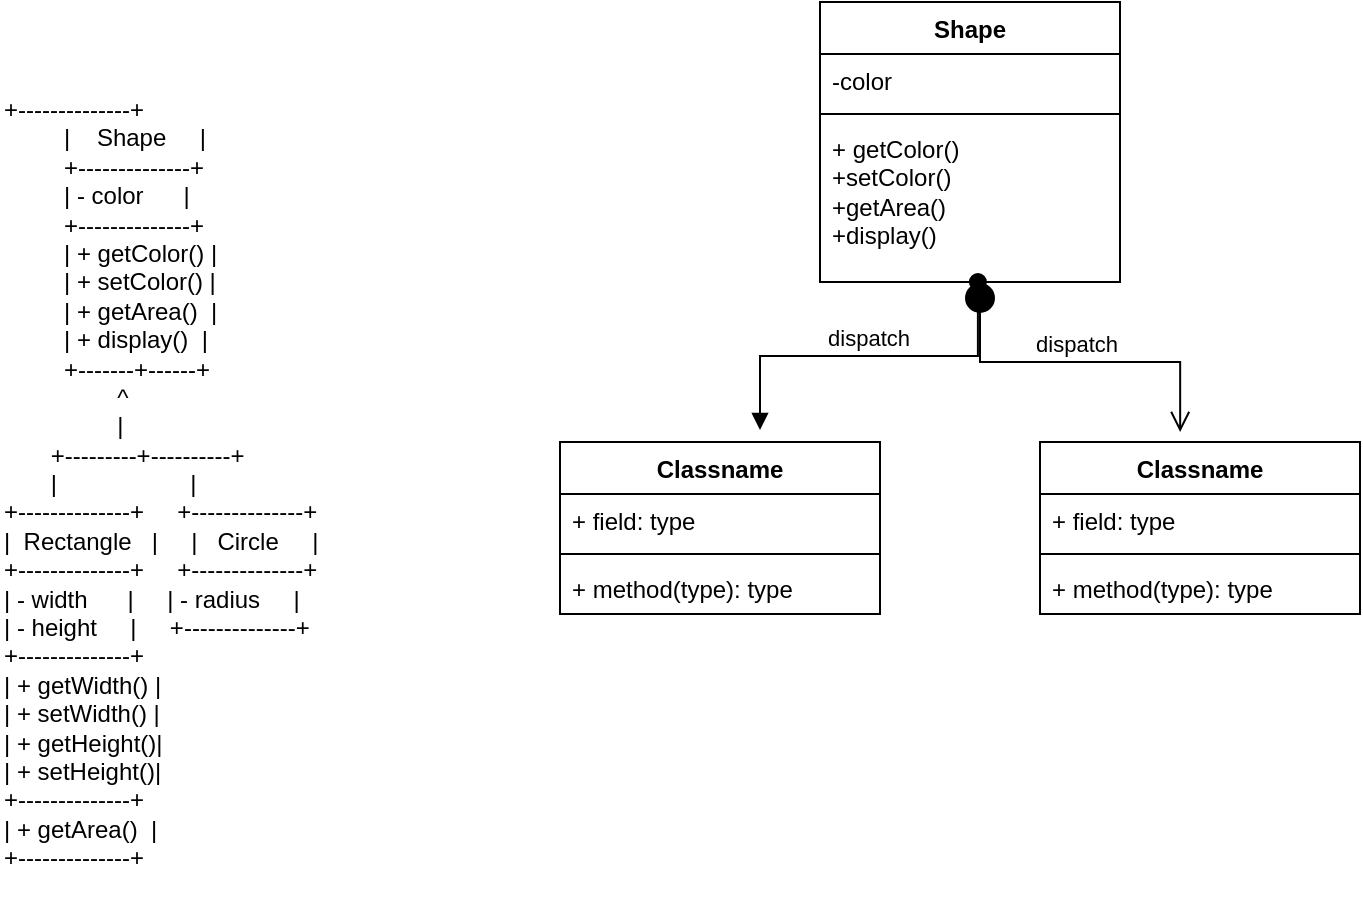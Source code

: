 <mxfile version="21.5.0" type="device">
  <diagram name="Page-1" id="e7e014a7-5840-1c2e-5031-d8a46d1fe8dd">
    <mxGraphModel dx="880" dy="490" grid="1" gridSize="10" guides="1" tooltips="1" connect="1" arrows="1" fold="1" page="1" pageScale="1" pageWidth="1169" pageHeight="826" background="none" math="0" shadow="0">
      <root>
        <mxCell id="0" />
        <mxCell id="1" parent="0" />
        <mxCell id="RVap1r_SqkoEtJULKxom-47" value="Shape" style="swimlane;fontStyle=1;align=center;verticalAlign=top;childLayout=stackLayout;horizontal=1;startSize=26;horizontalStack=0;resizeParent=1;resizeParentMax=0;resizeLast=0;collapsible=1;marginBottom=0;whiteSpace=wrap;html=1;" vertex="1" parent="1">
          <mxGeometry x="700" y="60" width="150" height="140" as="geometry" />
        </mxCell>
        <mxCell id="RVap1r_SqkoEtJULKxom-48" value="-color" style="text;strokeColor=none;fillColor=none;align=left;verticalAlign=top;spacingLeft=4;spacingRight=4;overflow=hidden;rotatable=0;points=[[0,0.5],[1,0.5]];portConstraint=eastwest;whiteSpace=wrap;html=1;" vertex="1" parent="RVap1r_SqkoEtJULKxom-47">
          <mxGeometry y="26" width="150" height="26" as="geometry" />
        </mxCell>
        <mxCell id="RVap1r_SqkoEtJULKxom-49" value="" style="line;strokeWidth=1;fillColor=none;align=left;verticalAlign=middle;spacingTop=-1;spacingLeft=3;spacingRight=3;rotatable=0;labelPosition=right;points=[];portConstraint=eastwest;strokeColor=inherit;" vertex="1" parent="RVap1r_SqkoEtJULKxom-47">
          <mxGeometry y="52" width="150" height="8" as="geometry" />
        </mxCell>
        <mxCell id="RVap1r_SqkoEtJULKxom-50" value="+ getColor()&lt;br&gt;+setColor()&lt;br&gt;+getArea()&lt;br&gt;+display()" style="text;strokeColor=none;fillColor=none;align=left;verticalAlign=top;spacingLeft=4;spacingRight=4;overflow=hidden;rotatable=0;points=[[0,0.5],[1,0.5]];portConstraint=eastwest;whiteSpace=wrap;html=1;" vertex="1" parent="RVap1r_SqkoEtJULKxom-47">
          <mxGeometry y="60" width="150" height="80" as="geometry" />
        </mxCell>
        <mxCell id="RVap1r_SqkoEtJULKxom-51" value="+--------------+&#xa;         |    Shape     |&#xa;         +--------------+&#xa;         | - color      |&#xa;         +--------------+&#xa;         | + getColor() |&#xa;         | + setColor() |&#xa;         | + getArea()  |&#xa;         | + display()  |&#xa;         +-------+------+&#xa;                 ^&#xa;                 |&#xa;       +---------+----------+&#xa;       |                    |&#xa;+--------------+     +--------------+&#xa;|  Rectangle   |     |   Circle     |&#xa;+--------------+     +--------------+&#xa;| - width      |     | - radius     |&#xa;| - height     |     +--------------+&#xa;+--------------+&#xa;| + getWidth() |&#xa;| + setWidth() |&#xa;| + getHeight()|&#xa;| + setHeight()|&#xa;+--------------+&#xa;| + getArea()  |&#xa;+--------------+" style="text;whiteSpace=wrap;" vertex="1" parent="1">
          <mxGeometry x="290" y="100" width="190" height="410" as="geometry" />
        </mxCell>
        <mxCell id="RVap1r_SqkoEtJULKxom-52" value="Classname" style="swimlane;fontStyle=1;align=center;verticalAlign=top;childLayout=stackLayout;horizontal=1;startSize=26;horizontalStack=0;resizeParent=1;resizeParentMax=0;resizeLast=0;collapsible=1;marginBottom=0;whiteSpace=wrap;html=1;" vertex="1" parent="1">
          <mxGeometry x="570" y="280" width="160" height="86" as="geometry" />
        </mxCell>
        <mxCell id="RVap1r_SqkoEtJULKxom-53" value="+ field: type" style="text;strokeColor=none;fillColor=none;align=left;verticalAlign=top;spacingLeft=4;spacingRight=4;overflow=hidden;rotatable=0;points=[[0,0.5],[1,0.5]];portConstraint=eastwest;whiteSpace=wrap;html=1;" vertex="1" parent="RVap1r_SqkoEtJULKxom-52">
          <mxGeometry y="26" width="160" height="26" as="geometry" />
        </mxCell>
        <mxCell id="RVap1r_SqkoEtJULKxom-54" value="" style="line;strokeWidth=1;fillColor=none;align=left;verticalAlign=middle;spacingTop=-1;spacingLeft=3;spacingRight=3;rotatable=0;labelPosition=right;points=[];portConstraint=eastwest;strokeColor=inherit;" vertex="1" parent="RVap1r_SqkoEtJULKxom-52">
          <mxGeometry y="52" width="160" height="8" as="geometry" />
        </mxCell>
        <mxCell id="RVap1r_SqkoEtJULKxom-55" value="+ method(type): type" style="text;strokeColor=none;fillColor=none;align=left;verticalAlign=top;spacingLeft=4;spacingRight=4;overflow=hidden;rotatable=0;points=[[0,0.5],[1,0.5]];portConstraint=eastwest;whiteSpace=wrap;html=1;" vertex="1" parent="RVap1r_SqkoEtJULKxom-52">
          <mxGeometry y="60" width="160" height="26" as="geometry" />
        </mxCell>
        <mxCell id="RVap1r_SqkoEtJULKxom-56" value="Classname" style="swimlane;fontStyle=1;align=center;verticalAlign=top;childLayout=stackLayout;horizontal=1;startSize=26;horizontalStack=0;resizeParent=1;resizeParentMax=0;resizeLast=0;collapsible=1;marginBottom=0;whiteSpace=wrap;html=1;" vertex="1" parent="1">
          <mxGeometry x="810" y="280" width="160" height="86" as="geometry" />
        </mxCell>
        <mxCell id="RVap1r_SqkoEtJULKxom-57" value="+ field: type" style="text;strokeColor=none;fillColor=none;align=left;verticalAlign=top;spacingLeft=4;spacingRight=4;overflow=hidden;rotatable=0;points=[[0,0.5],[1,0.5]];portConstraint=eastwest;whiteSpace=wrap;html=1;" vertex="1" parent="RVap1r_SqkoEtJULKxom-56">
          <mxGeometry y="26" width="160" height="26" as="geometry" />
        </mxCell>
        <mxCell id="RVap1r_SqkoEtJULKxom-58" value="" style="line;strokeWidth=1;fillColor=none;align=left;verticalAlign=middle;spacingTop=-1;spacingLeft=3;spacingRight=3;rotatable=0;labelPosition=right;points=[];portConstraint=eastwest;strokeColor=inherit;" vertex="1" parent="RVap1r_SqkoEtJULKxom-56">
          <mxGeometry y="52" width="160" height="8" as="geometry" />
        </mxCell>
        <mxCell id="RVap1r_SqkoEtJULKxom-59" value="+ method(type): type" style="text;strokeColor=none;fillColor=none;align=left;verticalAlign=top;spacingLeft=4;spacingRight=4;overflow=hidden;rotatable=0;points=[[0,0.5],[1,0.5]];portConstraint=eastwest;whiteSpace=wrap;html=1;" vertex="1" parent="RVap1r_SqkoEtJULKxom-56">
          <mxGeometry y="60" width="160" height="26" as="geometry" />
        </mxCell>
        <mxCell id="RVap1r_SqkoEtJULKxom-60" value="dispatch" style="html=1;verticalAlign=bottom;startArrow=oval;startFill=1;endArrow=block;startSize=8;edgeStyle=elbowEdgeStyle;elbow=vertical;curved=0;rounded=0;exitX=0.493;exitY=1.075;exitDx=0;exitDy=0;exitPerimeter=0;entryX=0.5;entryY=0;entryDx=0;entryDy=0;" edge="1" parent="1">
          <mxGeometry width="60" relative="1" as="geometry">
            <mxPoint x="778.95" y="200" as="sourcePoint" />
            <mxPoint x="670" y="274" as="targetPoint" />
          </mxGeometry>
        </mxCell>
        <mxCell id="RVap1r_SqkoEtJULKxom-61" value="dispatch" style="html=1;verticalAlign=bottom;startArrow=circle;startFill=1;endArrow=open;startSize=6;endSize=8;edgeStyle=elbowEdgeStyle;elbow=vertical;curved=0;rounded=0;entryX=0.438;entryY=-0.058;entryDx=0;entryDy=0;entryPerimeter=0;" edge="1" parent="1" target="RVap1r_SqkoEtJULKxom-56">
          <mxGeometry width="80" relative="1" as="geometry">
            <mxPoint x="780" y="200" as="sourcePoint" />
            <mxPoint x="850" y="220" as="targetPoint" />
            <Array as="points">
              <mxPoint x="830" y="240" />
            </Array>
          </mxGeometry>
        </mxCell>
      </root>
    </mxGraphModel>
  </diagram>
</mxfile>
